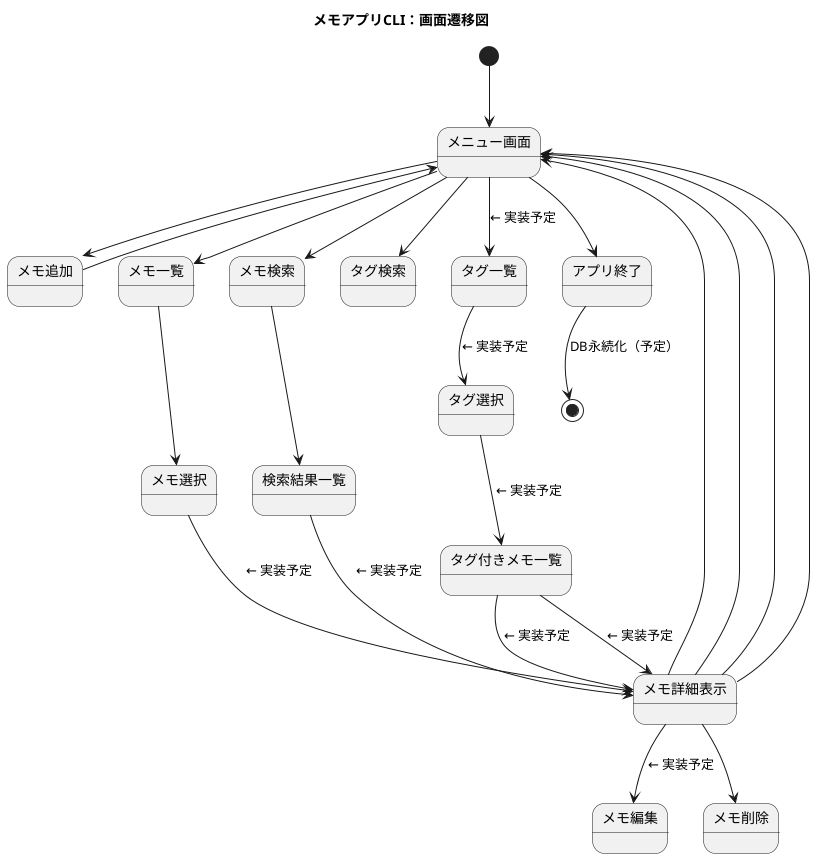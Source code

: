 @startuml mainflow
title メモアプリCLI：画面遷移図

[*] --> メニュー画面

メニュー画面 --> メモ追加
メモ追加 --> メニュー画面

メニュー画面 --> メモ一覧
メモ一覧 --> メモ選択
メモ選択 --> メモ詳細表示 : ← 実装予定
メモ詳細表示 --> メモ編集 : ← 実装予定
メモ詳細表示 --> メモ削除
メモ詳細表示 --> メニュー画面

メニュー画面 --> メモ検索
メモ検索 --> 検索結果一覧
検索結果一覧 --> メモ詳細表示 : ← 実装予定
メモ詳細表示 --> メニュー画面

メニュー画面 --> タグ検索
タグ選択 --> タグ付きメモ一覧 : ← 実装予定
タグ付きメモ一覧 --> メモ詳細表示 : ← 実装予定
メモ詳細表示 --> メニュー画面

メニュー画面 -->タグ一覧 : ← 実装予定
タグ一覧 --> タグ選択 : ← 実装予定
タグ付きメモ一覧 --> メモ詳細表示 : ← 実装予定
メモ詳細表示 --> メニュー画面

メニュー画面 --> アプリ終了
アプリ終了 --> [*] : DB永続化（予定）

@enduml
